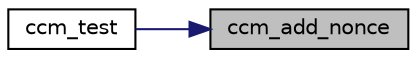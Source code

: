 digraph "ccm_add_nonce"
{
 // LATEX_PDF_SIZE
  edge [fontname="Helvetica",fontsize="10",labelfontname="Helvetica",labelfontsize="10"];
  node [fontname="Helvetica",fontsize="10",shape=record];
  rankdir="RL";
  Node1 [label="ccm_add_nonce",height=0.2,width=0.4,color="black", fillcolor="grey75", style="filled", fontcolor="black",tooltip="Add nonce data to the CCM state."];
  Node1 -> Node2 [dir="back",color="midnightblue",fontsize="10",style="solid",fontname="Helvetica"];
  Node2 [label="ccm_test",height=0.2,width=0.4,color="black", fillcolor="white", style="filled",URL="$ccm__test_8c.html#af02fbfac6da1b71a49ad14537796b006",tooltip=" "];
}

